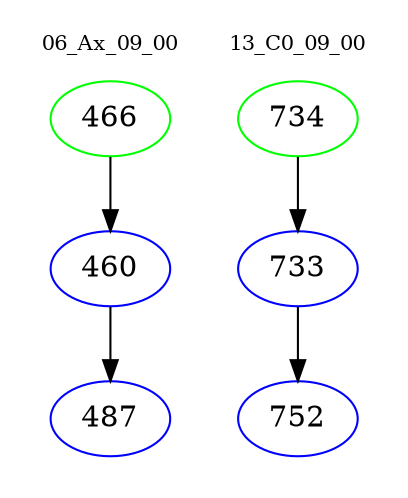digraph{
subgraph cluster_0 {
color = white
label = "06_Ax_09_00";
fontsize=10;
T0_466 [label="466", color="green"]
T0_466 -> T0_460 [color="black"]
T0_460 [label="460", color="blue"]
T0_460 -> T0_487 [color="black"]
T0_487 [label="487", color="blue"]
}
subgraph cluster_1 {
color = white
label = "13_C0_09_00";
fontsize=10;
T1_734 [label="734", color="green"]
T1_734 -> T1_733 [color="black"]
T1_733 [label="733", color="blue"]
T1_733 -> T1_752 [color="black"]
T1_752 [label="752", color="blue"]
}
}

